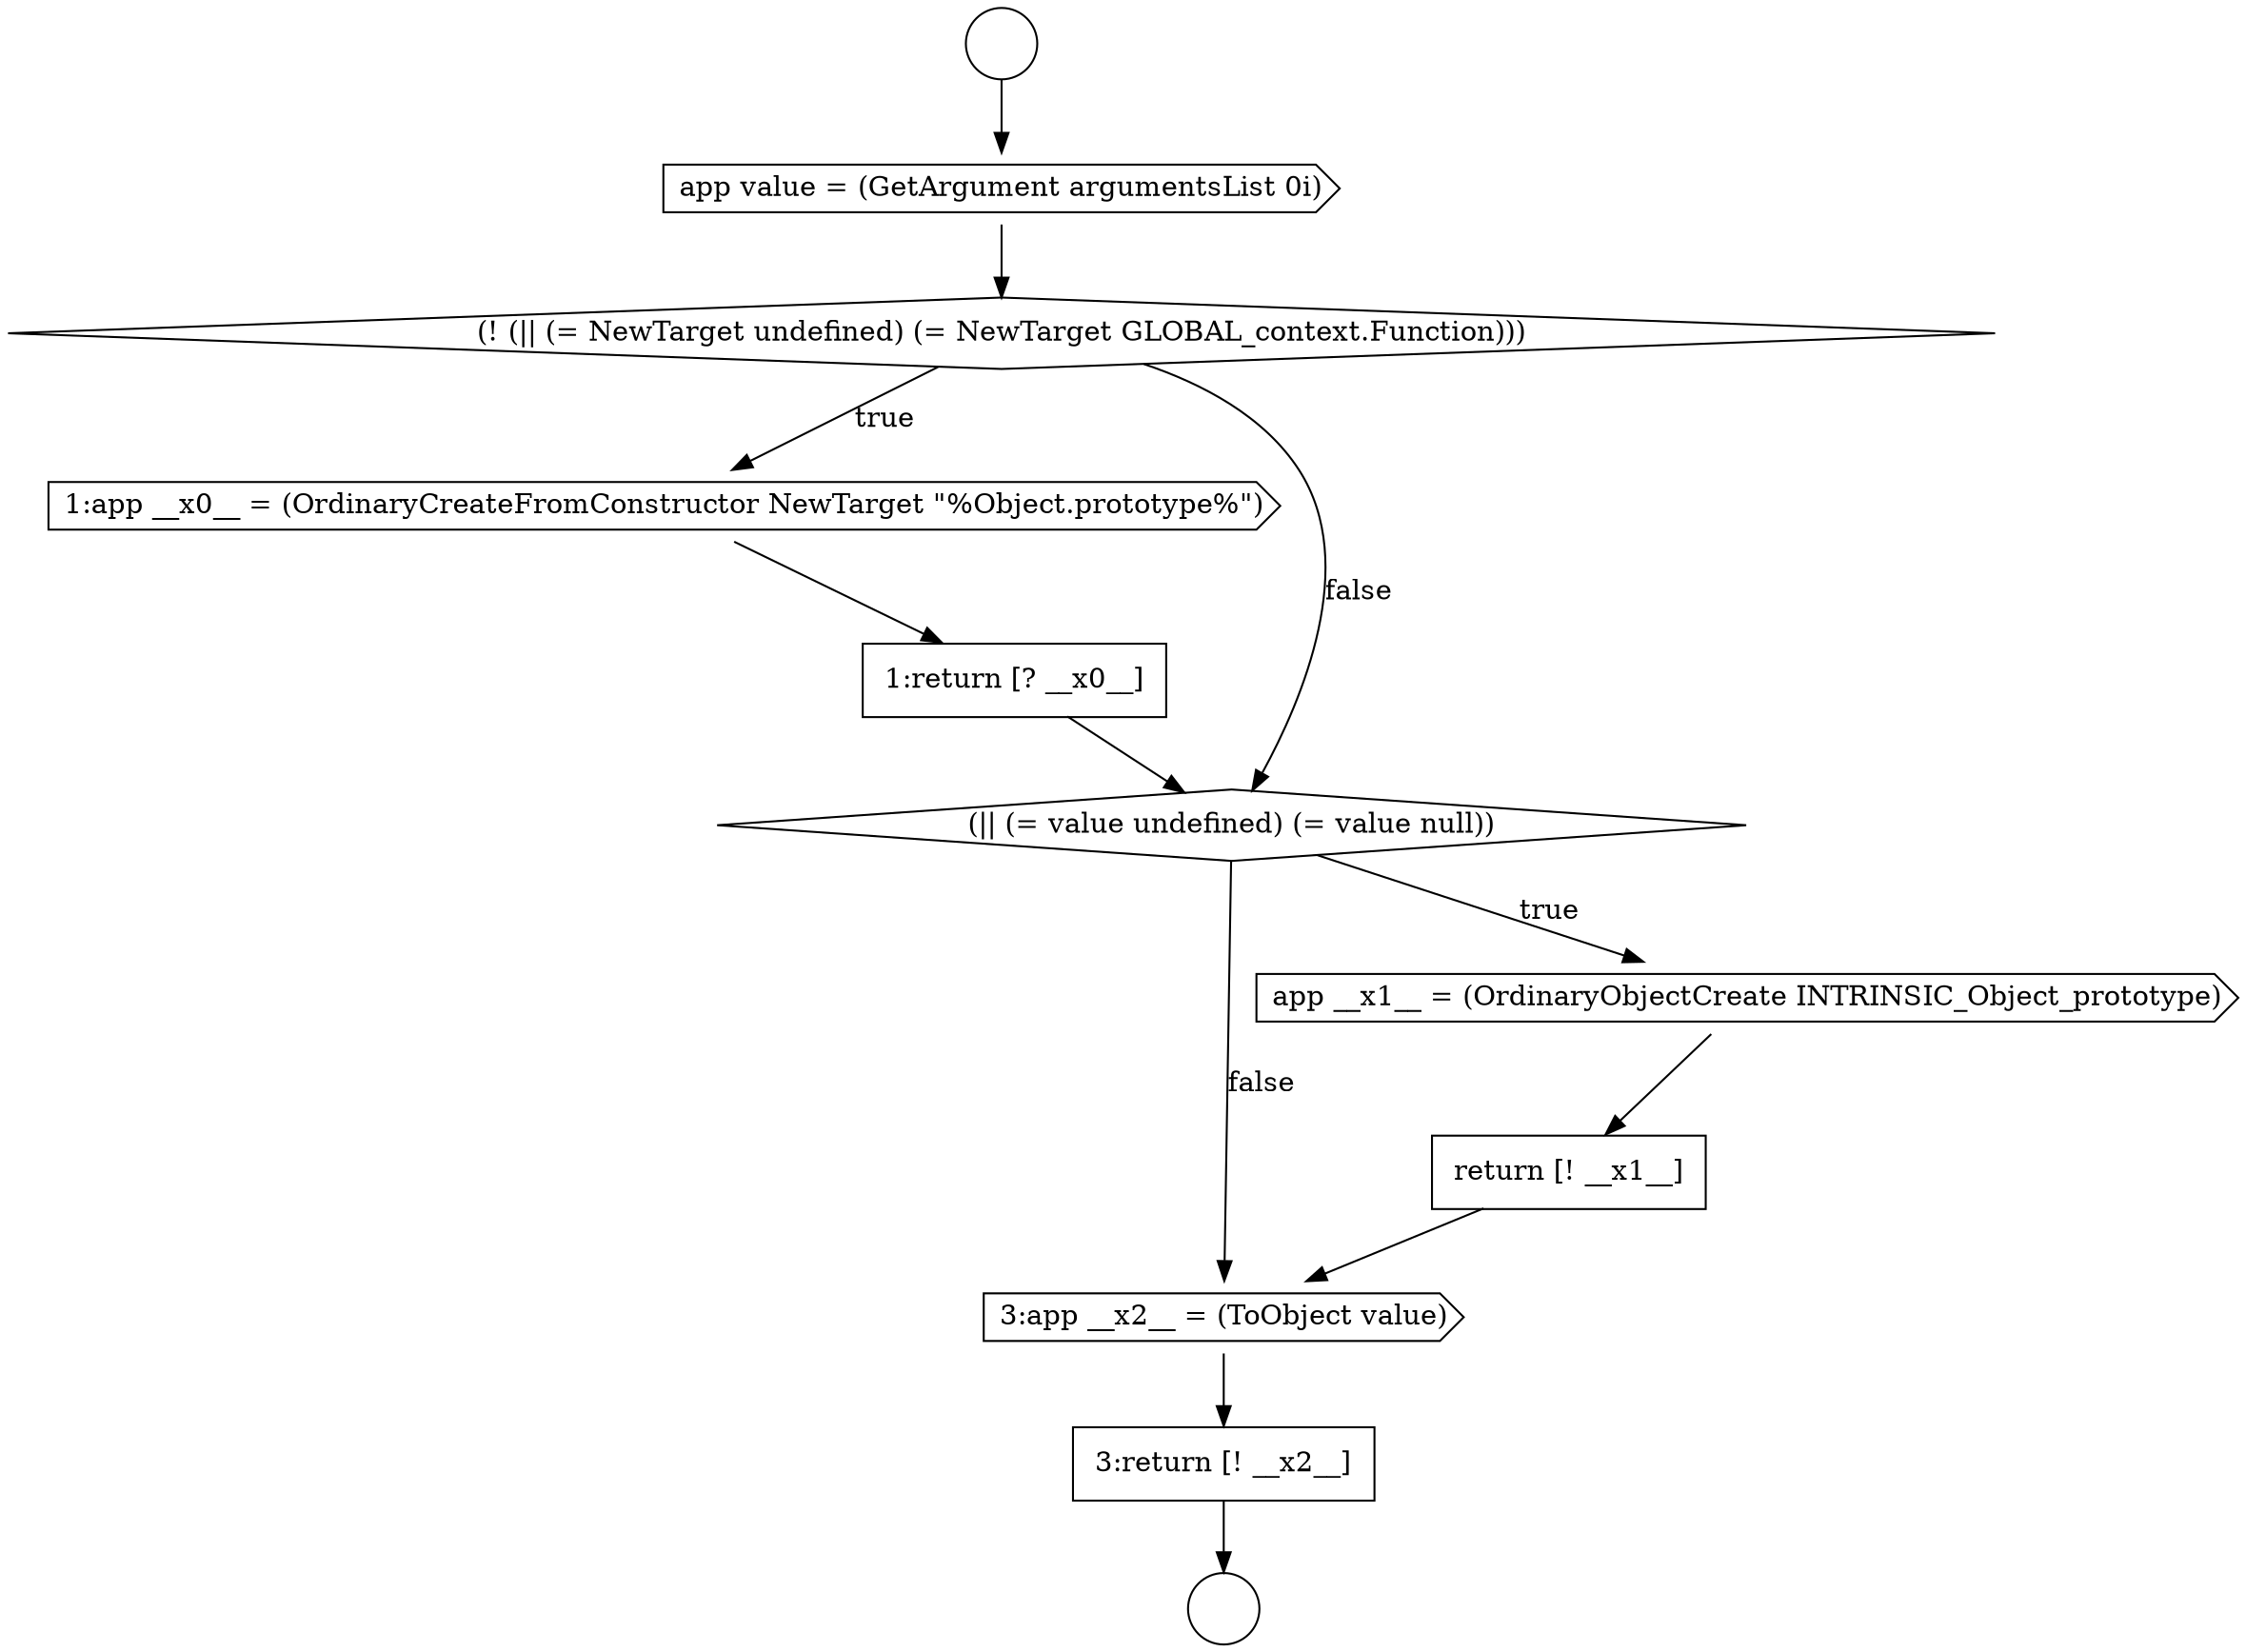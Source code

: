 digraph {
  node11886 [shape=none, margin=0, label=<<font color="black">
    <table border="0" cellborder="1" cellspacing="0" cellpadding="10">
      <tr><td align="left">3:return [! __x2__]</td></tr>
    </table>
  </font>> color="black" fillcolor="white" style=filled]
  node11880 [shape=cds, label=<<font color="black">1:app __x0__ = (OrdinaryCreateFromConstructor NewTarget &quot;%Object.prototype%&quot;)</font>> color="black" fillcolor="white" style=filled]
  node11881 [shape=none, margin=0, label=<<font color="black">
    <table border="0" cellborder="1" cellspacing="0" cellpadding="10">
      <tr><td align="left">1:return [? __x0__]</td></tr>
    </table>
  </font>> color="black" fillcolor="white" style=filled]
  node11876 [shape=circle label=" " color="black" fillcolor="white" style=filled]
  node11885 [shape=cds, label=<<font color="black">3:app __x2__ = (ToObject value)</font>> color="black" fillcolor="white" style=filled]
  node11884 [shape=none, margin=0, label=<<font color="black">
    <table border="0" cellborder="1" cellspacing="0" cellpadding="10">
      <tr><td align="left">return [! __x1__]</td></tr>
    </table>
  </font>> color="black" fillcolor="white" style=filled]
  node11877 [shape=circle label=" " color="black" fillcolor="white" style=filled]
  node11878 [shape=cds, label=<<font color="black">app value = (GetArgument argumentsList 0i)</font>> color="black" fillcolor="white" style=filled]
  node11883 [shape=cds, label=<<font color="black">app __x1__ = (OrdinaryObjectCreate INTRINSIC_Object_prototype)</font>> color="black" fillcolor="white" style=filled]
  node11882 [shape=diamond, label=<<font color="black">(|| (= value undefined) (= value null))</font>> color="black" fillcolor="white" style=filled]
  node11879 [shape=diamond, label=<<font color="black">(! (|| (= NewTarget undefined) (= NewTarget GLOBAL_context.Function)))</font>> color="black" fillcolor="white" style=filled]
  node11878 -> node11879 [ color="black"]
  node11880 -> node11881 [ color="black"]
  node11881 -> node11882 [ color="black"]
  node11885 -> node11886 [ color="black"]
  node11882 -> node11883 [label=<<font color="black">true</font>> color="black"]
  node11882 -> node11885 [label=<<font color="black">false</font>> color="black"]
  node11879 -> node11880 [label=<<font color="black">true</font>> color="black"]
  node11879 -> node11882 [label=<<font color="black">false</font>> color="black"]
  node11886 -> node11877 [ color="black"]
  node11876 -> node11878 [ color="black"]
  node11883 -> node11884 [ color="black"]
  node11884 -> node11885 [ color="black"]
}
